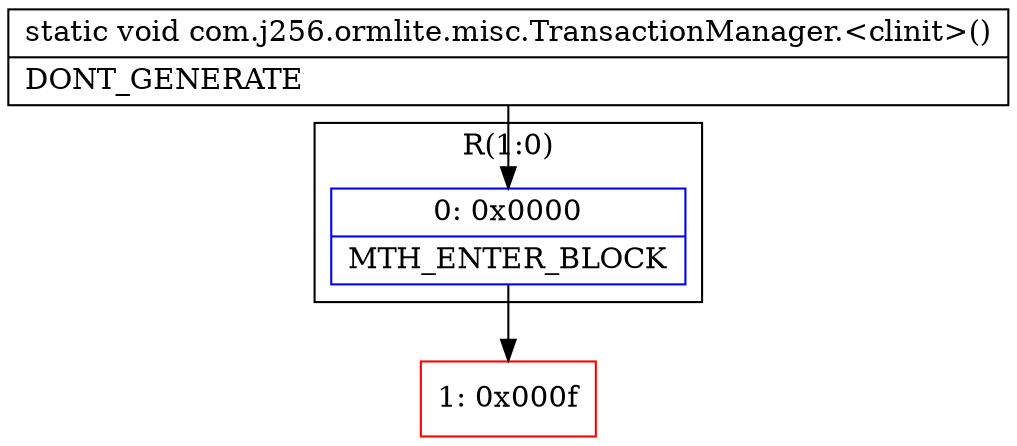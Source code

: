 digraph "CFG forcom.j256.ormlite.misc.TransactionManager.\<clinit\>()V" {
subgraph cluster_Region_392390803 {
label = "R(1:0)";
node [shape=record,color=blue];
Node_0 [shape=record,label="{0\:\ 0x0000|MTH_ENTER_BLOCK\l}"];
}
Node_1 [shape=record,color=red,label="{1\:\ 0x000f}"];
MethodNode[shape=record,label="{static void com.j256.ormlite.misc.TransactionManager.\<clinit\>()  | DONT_GENERATE\l}"];
MethodNode -> Node_0;
Node_0 -> Node_1;
}

